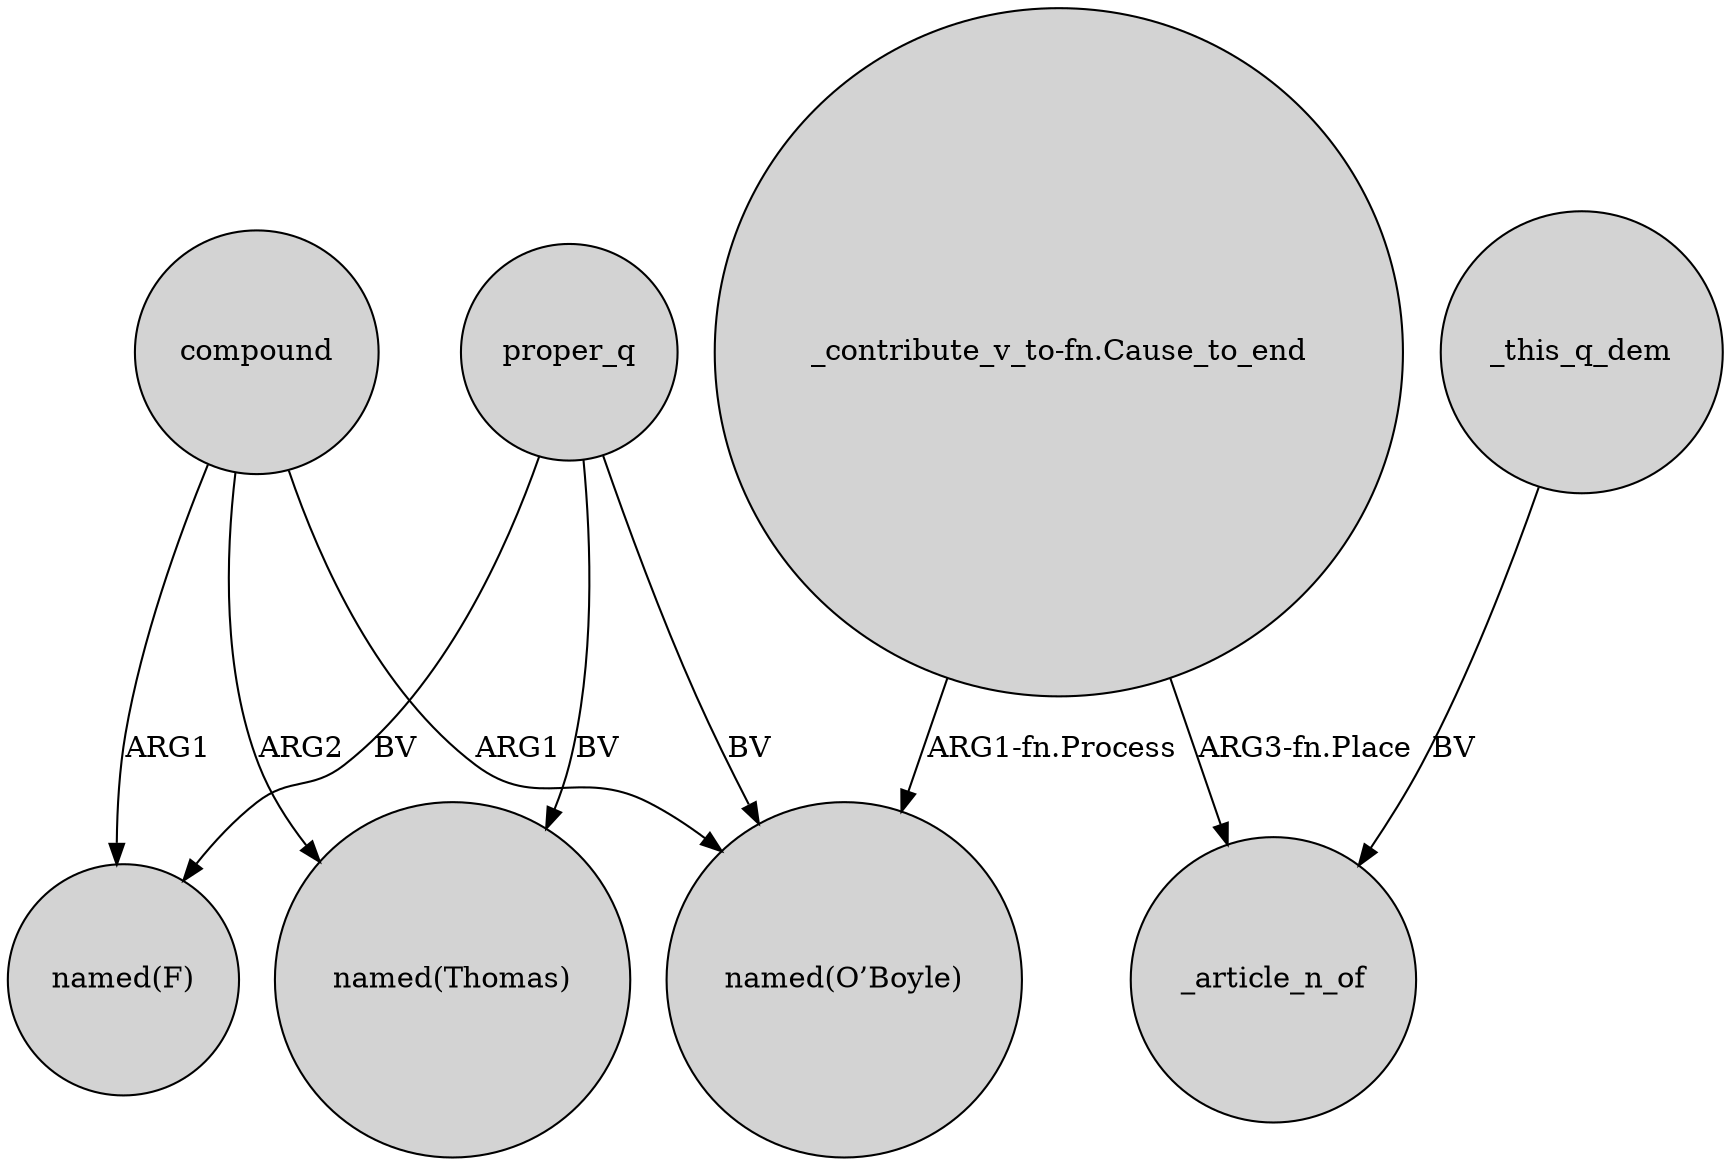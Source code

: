 digraph {
	node [shape=circle style=filled]
	compound -> "named(O’Boyle)" [label=ARG1]
	proper_q -> "named(O’Boyle)" [label=BV]
	compound -> "named(Thomas)" [label=ARG2]
	"_contribute_v_to-fn.Cause_to_end" -> _article_n_of [label="ARG3-fn.Place"]
	compound -> "named(F)" [label=ARG1]
	"_contribute_v_to-fn.Cause_to_end" -> "named(O’Boyle)" [label="ARG1-fn.Process"]
	proper_q -> "named(F)" [label=BV]
	proper_q -> "named(Thomas)" [label=BV]
	_this_q_dem -> _article_n_of [label=BV]
}
